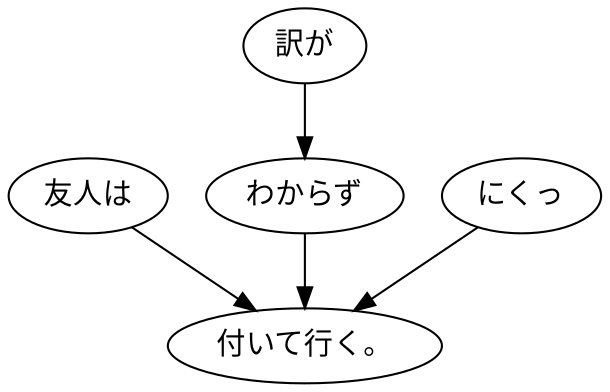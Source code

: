 digraph graph555 {
	node0 [label="友人は"];
	node1 [label="訳が"];
	node2 [label="わからず"];
	node3 [label="にくっ"];
	node4 [label="付いて行く。"];
	node0 -> node4;
	node1 -> node2;
	node2 -> node4;
	node3 -> node4;
}
